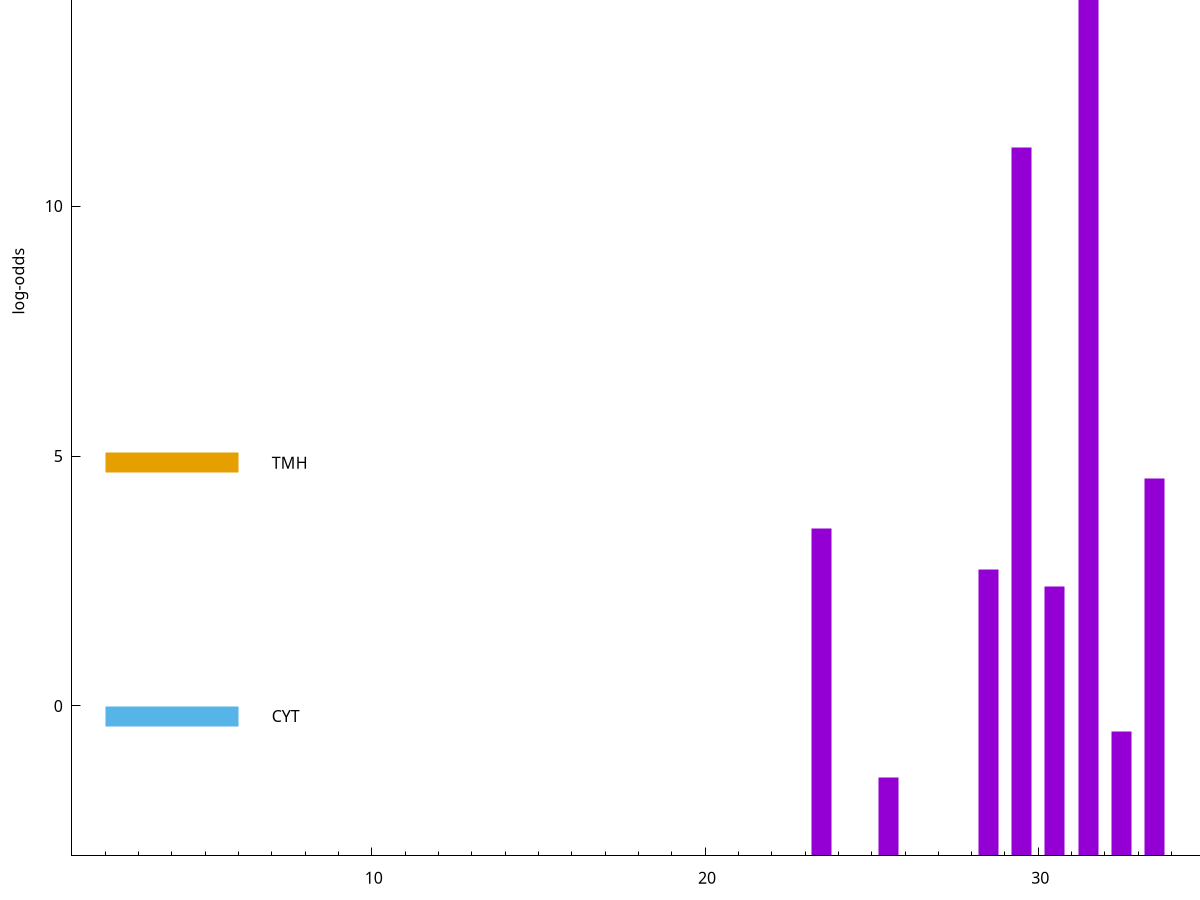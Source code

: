 set title "LipoP predictions for SRR4017897.gff"
set size 2., 1.4
set xrange [1:70] 
set mxtics 10
set yrange [-3:20]
set y2range [0:23]
set ylabel "log-odds"
set term postscript eps color solid "Helvetica" 30
set output "SRR4017897.gff18.eps"
set arrow from 2,15.2465 to 6,15.2465 nohead lt 1 lw 20
set label "SpI" at 7,15.2465
set arrow from 2,4.86437 to 6,4.86437 nohead lt 4 lw 20
set label "TMH" at 7,4.86437
set arrow from 2,-0.200913 to 6,-0.200913 nohead lt 3 lw 20
set label "CYT" at 7,-0.200913
set arrow from 2,15.2465 to 6,15.2465 nohead lt 1 lw 20
set label "SpI" at 7,15.2465
# NOTE: The scores below are the log-odds scores with the threshold
# NOTE: subtracted (a hack to make gnuplot make the histogram all
# NOTE: look nice).
plot "-" axes x1y2 title "" with impulses lt 1 lw 20
31.500000 18.155900
29.500000 14.179400
33.500000 7.547960
23.500000 6.556070
28.500000 5.721300
30.500000 5.390430
32.500000 2.491214
25.500000 1.576220
e
exit
